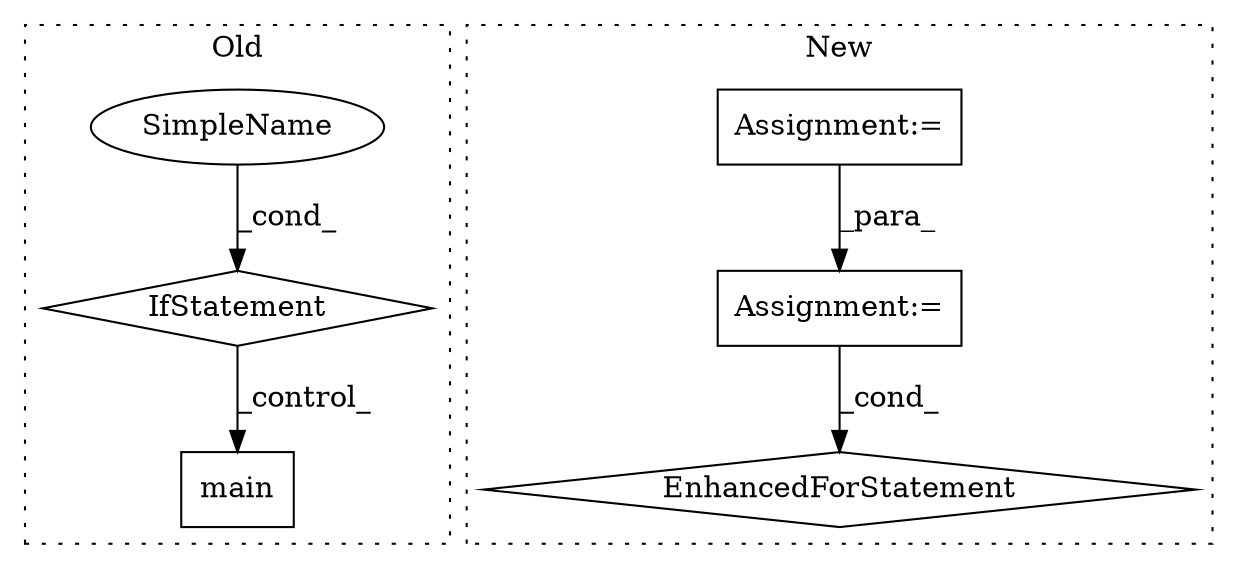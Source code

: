 digraph G {
subgraph cluster0 {
1 [label="main" a="32" s="678" l="6" shape="box"];
5 [label="IfStatement" a="25" s="642,668" l="4,2" shape="diamond"];
6 [label="SimpleName" a="42" s="" l="" shape="ellipse"];
label = "Old";
style="dotted";
}
subgraph cluster1 {
2 [label="EnhancedForStatement" a="70" s="1002,1072" l="57,2" shape="diamond"];
3 [label="Assignment:=" a="7" s="982" l="1" shape="box"];
4 [label="Assignment:=" a="7" s="927" l="1" shape="box"];
label = "New";
style="dotted";
}
3 -> 2 [label="_cond_"];
4 -> 3 [label="_para_"];
5 -> 1 [label="_control_"];
6 -> 5 [label="_cond_"];
}
